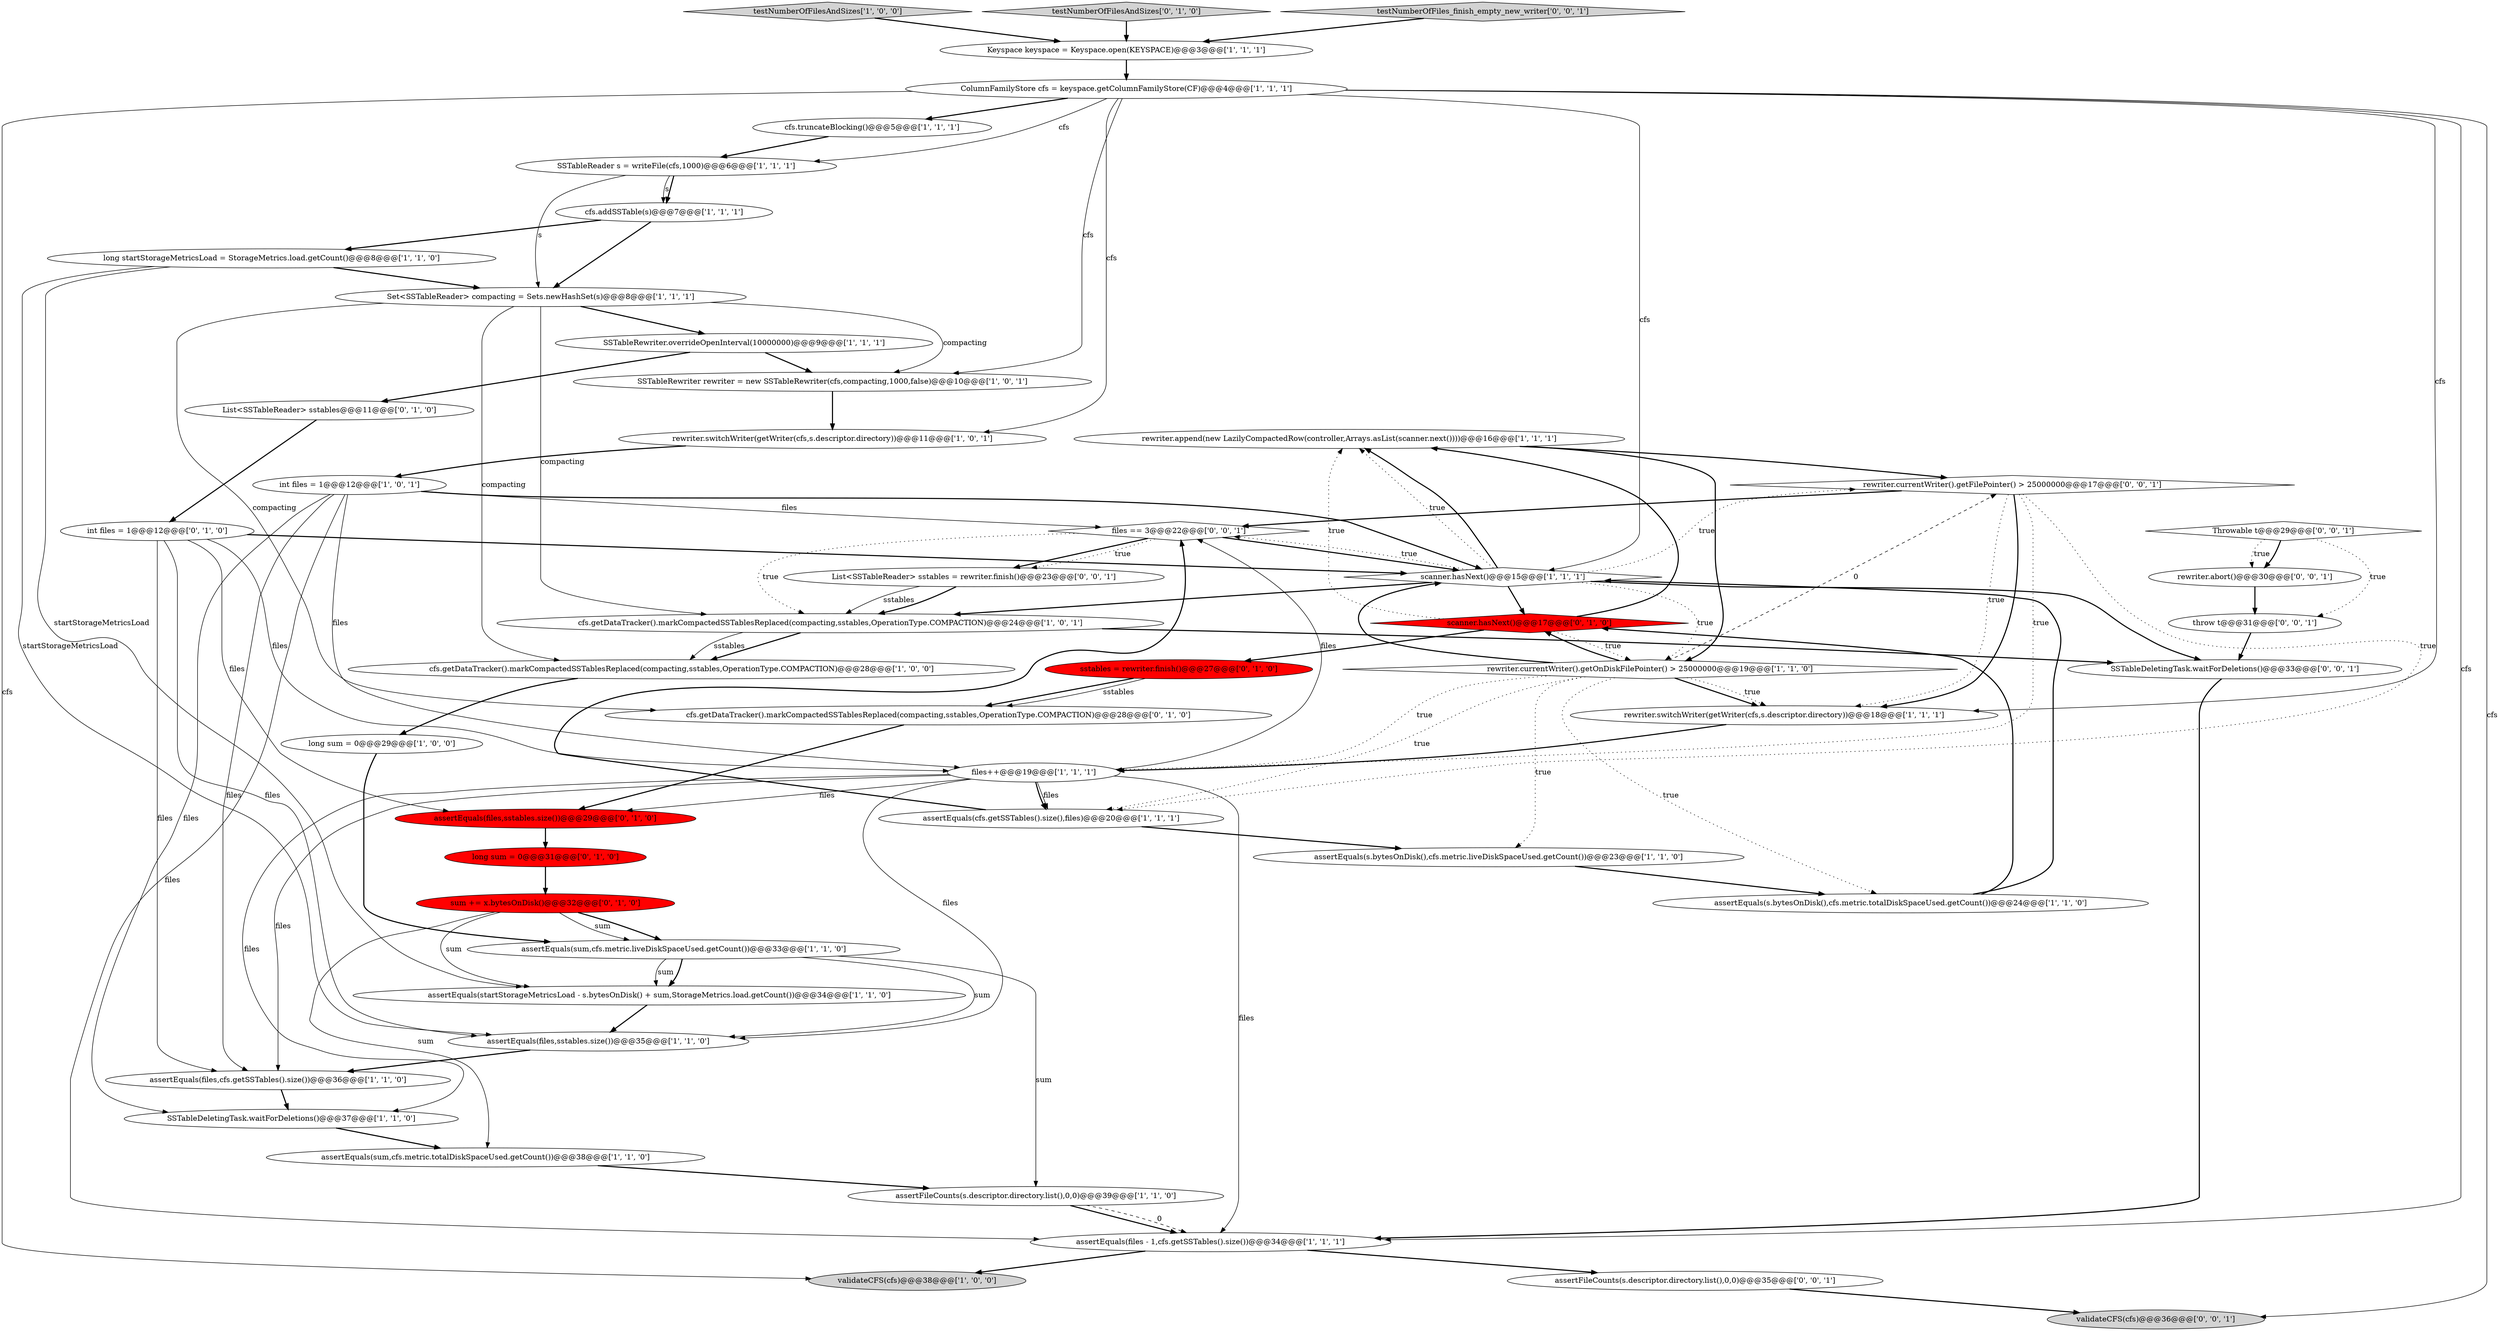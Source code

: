 digraph {
12 [style = filled, label = "rewriter.append(new LazilyCompactedRow(controller,Arrays.asList(scanner.next())))@@@16@@@['1', '1', '1']", fillcolor = white, shape = ellipse image = "AAA0AAABBB1BBB"];
21 [style = filled, label = "cfs.getDataTracker().markCompactedSSTablesReplaced(compacting,sstables,OperationType.COMPACTION)@@@24@@@['1', '0', '1']", fillcolor = white, shape = ellipse image = "AAA0AAABBB1BBB"];
10 [style = filled, label = "validateCFS(cfs)@@@38@@@['1', '0', '0']", fillcolor = lightgray, shape = ellipse image = "AAA0AAABBB1BBB"];
13 [style = filled, label = "assertEquals(startStorageMetricsLoad - s.bytesOnDisk() + sum,StorageMetrics.load.getCount())@@@34@@@['1', '1', '0']", fillcolor = white, shape = ellipse image = "AAA0AAABBB1BBB"];
1 [style = filled, label = "assertEquals(s.bytesOnDisk(),cfs.metric.liveDiskSpaceUsed.getCount())@@@23@@@['1', '1', '0']", fillcolor = white, shape = ellipse image = "AAA0AAABBB1BBB"];
5 [style = filled, label = "testNumberOfFilesAndSizes['1', '0', '0']", fillcolor = lightgray, shape = diamond image = "AAA0AAABBB1BBB"];
14 [style = filled, label = "SSTableDeletingTask.waitForDeletions()@@@37@@@['1', '1', '0']", fillcolor = white, shape = ellipse image = "AAA0AAABBB1BBB"];
17 [style = filled, label = "cfs.truncateBlocking()@@@5@@@['1', '1', '1']", fillcolor = white, shape = ellipse image = "AAA0AAABBB1BBB"];
37 [style = filled, label = "int files = 1@@@12@@@['0', '1', '0']", fillcolor = white, shape = ellipse image = "AAA0AAABBB2BBB"];
45 [style = filled, label = "rewriter.currentWriter().getFilePointer() > 25000000@@@17@@@['0', '0', '1']", fillcolor = white, shape = diamond image = "AAA0AAABBB3BBB"];
28 [style = filled, label = "assertEquals(files - 1,cfs.getSSTables().size())@@@34@@@['1', '1', '1']", fillcolor = white, shape = ellipse image = "AAA0AAABBB1BBB"];
41 [style = filled, label = "validateCFS(cfs)@@@36@@@['0', '0', '1']", fillcolor = lightgray, shape = ellipse image = "AAA0AAABBB3BBB"];
49 [style = filled, label = "files == 3@@@22@@@['0', '0', '1']", fillcolor = white, shape = diamond image = "AAA0AAABBB3BBB"];
43 [style = filled, label = "throw t@@@31@@@['0', '0', '1']", fillcolor = white, shape = ellipse image = "AAA0AAABBB3BBB"];
33 [style = filled, label = "cfs.getDataTracker().markCompactedSSTablesReplaced(compacting,sstables,OperationType.COMPACTION)@@@28@@@['0', '1', '0']", fillcolor = white, shape = ellipse image = "AAA0AAABBB2BBB"];
2 [style = filled, label = "rewriter.switchWriter(getWriter(cfs,s.descriptor.directory))@@@18@@@['1', '1', '1']", fillcolor = white, shape = ellipse image = "AAA0AAABBB1BBB"];
35 [style = filled, label = "testNumberOfFilesAndSizes['0', '1', '0']", fillcolor = lightgray, shape = diamond image = "AAA0AAABBB2BBB"];
46 [style = filled, label = "rewriter.abort()@@@30@@@['0', '0', '1']", fillcolor = white, shape = ellipse image = "AAA0AAABBB3BBB"];
23 [style = filled, label = "assertEquals(cfs.getSSTables().size(),files)@@@20@@@['1', '1', '1']", fillcolor = white, shape = ellipse image = "AAA0AAABBB1BBB"];
16 [style = filled, label = "long sum = 0@@@29@@@['1', '0', '0']", fillcolor = white, shape = ellipse image = "AAA0AAABBB1BBB"];
8 [style = filled, label = "ColumnFamilyStore cfs = keyspace.getColumnFamilyStore(CF)@@@4@@@['1', '1', '1']", fillcolor = white, shape = ellipse image = "AAA0AAABBB1BBB"];
50 [style = filled, label = "assertFileCounts(s.descriptor.directory.list(),0,0)@@@35@@@['0', '0', '1']", fillcolor = white, shape = ellipse image = "AAA0AAABBB3BBB"];
48 [style = filled, label = "List<SSTableReader> sstables = rewriter.finish()@@@23@@@['0', '0', '1']", fillcolor = white, shape = ellipse image = "AAA0AAABBB3BBB"];
26 [style = filled, label = "long startStorageMetricsLoad = StorageMetrics.load.getCount()@@@8@@@['1', '1', '0']", fillcolor = white, shape = ellipse image = "AAA0AAABBB1BBB"];
27 [style = filled, label = "assertEquals(sum,cfs.metric.liveDiskSpaceUsed.getCount())@@@33@@@['1', '1', '0']", fillcolor = white, shape = ellipse image = "AAA0AAABBB1BBB"];
11 [style = filled, label = "assertFileCounts(s.descriptor.directory.list(),0,0)@@@39@@@['1', '1', '0']", fillcolor = white, shape = ellipse image = "AAA0AAABBB1BBB"];
30 [style = filled, label = "Set<SSTableReader> compacting = Sets.newHashSet(s)@@@8@@@['1', '1', '1']", fillcolor = white, shape = ellipse image = "AAA0AAABBB1BBB"];
3 [style = filled, label = "rewriter.currentWriter().getOnDiskFilePointer() > 25000000@@@19@@@['1', '1', '0']", fillcolor = white, shape = diamond image = "AAA0AAABBB1BBB"];
9 [style = filled, label = "int files = 1@@@12@@@['1', '0', '1']", fillcolor = white, shape = ellipse image = "AAA0AAABBB1BBB"];
47 [style = filled, label = "SSTableDeletingTask.waitForDeletions()@@@33@@@['0', '0', '1']", fillcolor = white, shape = ellipse image = "AAA0AAABBB3BBB"];
34 [style = filled, label = "assertEquals(files,sstables.size())@@@29@@@['0', '1', '0']", fillcolor = red, shape = ellipse image = "AAA1AAABBB2BBB"];
31 [style = filled, label = "cfs.getDataTracker().markCompactedSSTablesReplaced(compacting,sstables,OperationType.COMPACTION)@@@28@@@['1', '0', '0']", fillcolor = white, shape = ellipse image = "AAA0AAABBB1BBB"];
7 [style = filled, label = "assertEquals(files,sstables.size())@@@35@@@['1', '1', '0']", fillcolor = white, shape = ellipse image = "AAA0AAABBB1BBB"];
42 [style = filled, label = "testNumberOfFiles_finish_empty_new_writer['0', '0', '1']", fillcolor = lightgray, shape = diamond image = "AAA0AAABBB3BBB"];
39 [style = filled, label = "sstables = rewriter.finish()@@@27@@@['0', '1', '0']", fillcolor = red, shape = ellipse image = "AAA1AAABBB2BBB"];
29 [style = filled, label = "assertEquals(files,cfs.getSSTables().size())@@@36@@@['1', '1', '0']", fillcolor = white, shape = ellipse image = "AAA0AAABBB1BBB"];
6 [style = filled, label = "files++@@@19@@@['1', '1', '1']", fillcolor = white, shape = ellipse image = "AAA0AAABBB1BBB"];
24 [style = filled, label = "cfs.addSSTable(s)@@@7@@@['1', '1', '1']", fillcolor = white, shape = ellipse image = "AAA0AAABBB1BBB"];
20 [style = filled, label = "SSTableRewriter rewriter = new SSTableRewriter(cfs,compacting,1000,false)@@@10@@@['1', '0', '1']", fillcolor = white, shape = ellipse image = "AAA0AAABBB1BBB"];
18 [style = filled, label = "assertEquals(sum,cfs.metric.totalDiskSpaceUsed.getCount())@@@38@@@['1', '1', '0']", fillcolor = white, shape = ellipse image = "AAA0AAABBB1BBB"];
0 [style = filled, label = "scanner.hasNext()@@@15@@@['1', '1', '1']", fillcolor = white, shape = diamond image = "AAA0AAABBB1BBB"];
40 [style = filled, label = "sum += x.bytesOnDisk()@@@32@@@['0', '1', '0']", fillcolor = red, shape = ellipse image = "AAA1AAABBB2BBB"];
19 [style = filled, label = "assertEquals(s.bytesOnDisk(),cfs.metric.totalDiskSpaceUsed.getCount())@@@24@@@['1', '1', '0']", fillcolor = white, shape = ellipse image = "AAA0AAABBB1BBB"];
32 [style = filled, label = "List<SSTableReader> sstables@@@11@@@['0', '1', '0']", fillcolor = white, shape = ellipse image = "AAA0AAABBB2BBB"];
15 [style = filled, label = "SSTableReader s = writeFile(cfs,1000)@@@6@@@['1', '1', '1']", fillcolor = white, shape = ellipse image = "AAA0AAABBB1BBB"];
44 [style = filled, label = "Throwable t@@@29@@@['0', '0', '1']", fillcolor = white, shape = diamond image = "AAA0AAABBB3BBB"];
38 [style = filled, label = "long sum = 0@@@31@@@['0', '1', '0']", fillcolor = red, shape = ellipse image = "AAA1AAABBB2BBB"];
25 [style = filled, label = "Keyspace keyspace = Keyspace.open(KEYSPACE)@@@3@@@['1', '1', '1']", fillcolor = white, shape = ellipse image = "AAA0AAABBB1BBB"];
22 [style = filled, label = "SSTableRewriter.overrideOpenInterval(10000000)@@@9@@@['1', '1', '1']", fillcolor = white, shape = ellipse image = "AAA0AAABBB1BBB"];
4 [style = filled, label = "rewriter.switchWriter(getWriter(cfs,s.descriptor.directory))@@@11@@@['1', '0', '1']", fillcolor = white, shape = ellipse image = "AAA0AAABBB1BBB"];
36 [style = filled, label = "scanner.hasNext()@@@17@@@['0', '1', '0']", fillcolor = red, shape = diamond image = "AAA1AAABBB2BBB"];
27->13 [style = bold, label=""];
0->12 [style = dotted, label="true"];
37->0 [style = bold, label=""];
12->45 [style = bold, label=""];
32->37 [style = bold, label=""];
27->13 [style = solid, label="sum"];
8->4 [style = solid, label="cfs"];
2->6 [style = bold, label=""];
28->50 [style = bold, label=""];
49->48 [style = bold, label=""];
6->23 [style = solid, label="files"];
19->36 [style = bold, label=""];
6->34 [style = solid, label="files"];
36->12 [style = bold, label=""];
49->0 [style = bold, label=""];
3->6 [style = dotted, label="true"];
24->30 [style = bold, label=""];
40->13 [style = solid, label="sum"];
44->46 [style = bold, label=""];
3->36 [style = bold, label=""];
21->31 [style = bold, label=""];
48->21 [style = solid, label="sstables"];
26->13 [style = solid, label="startStorageMetricsLoad"];
29->14 [style = bold, label=""];
48->21 [style = bold, label=""];
30->21 [style = solid, label="compacting"];
0->3 [style = dotted, label="true"];
26->7 [style = solid, label="startStorageMetricsLoad"];
30->20 [style = solid, label="compacting"];
49->48 [style = dotted, label="true"];
15->30 [style = solid, label="s"];
7->29 [style = bold, label=""];
11->28 [style = bold, label=""];
23->49 [style = bold, label=""];
0->45 [style = dotted, label="true"];
37->34 [style = solid, label="files"];
45->23 [style = dotted, label="true"];
44->43 [style = dotted, label="true"];
44->46 [style = dotted, label="true"];
47->28 [style = bold, label=""];
18->11 [style = bold, label=""];
15->24 [style = solid, label="s"];
6->28 [style = solid, label="files"];
22->32 [style = bold, label=""];
0->21 [style = bold, label=""];
3->0 [style = bold, label=""];
5->25 [style = bold, label=""];
0->36 [style = bold, label=""];
30->33 [style = solid, label="compacting"];
8->17 [style = bold, label=""];
27->11 [style = solid, label="sum"];
8->2 [style = solid, label="cfs"];
43->47 [style = bold, label=""];
3->2 [style = bold, label=""];
22->20 [style = bold, label=""];
36->3 [style = dotted, label="true"];
49->21 [style = dotted, label="true"];
27->7 [style = solid, label="sum"];
17->15 [style = bold, label=""];
6->29 [style = solid, label="files"];
6->49 [style = solid, label="files"];
14->18 [style = bold, label=""];
9->6 [style = solid, label="files"];
6->7 [style = solid, label="files"];
34->38 [style = bold, label=""];
1->19 [style = bold, label=""];
8->0 [style = solid, label="cfs"];
50->41 [style = bold, label=""];
3->1 [style = dotted, label="true"];
3->23 [style = dotted, label="true"];
46->43 [style = bold, label=""];
4->9 [style = bold, label=""];
21->47 [style = bold, label=""];
8->41 [style = solid, label="cfs"];
16->27 [style = bold, label=""];
45->2 [style = dotted, label="true"];
40->18 [style = solid, label="sum"];
42->25 [style = bold, label=""];
6->23 [style = bold, label=""];
9->49 [style = solid, label="files"];
0->12 [style = bold, label=""];
37->29 [style = solid, label="files"];
9->14 [style = solid, label="files"];
45->2 [style = bold, label=""];
36->39 [style = bold, label=""];
19->0 [style = bold, label=""];
39->33 [style = bold, label=""];
35->25 [style = bold, label=""];
8->15 [style = solid, label="cfs"];
24->26 [style = bold, label=""];
9->29 [style = solid, label="files"];
40->27 [style = solid, label="sum"];
40->27 [style = bold, label=""];
3->45 [style = dashed, label="0"];
12->3 [style = bold, label=""];
37->7 [style = solid, label="files"];
38->40 [style = bold, label=""];
30->31 [style = solid, label="compacting"];
45->6 [style = dotted, label="true"];
8->10 [style = solid, label="cfs"];
30->22 [style = bold, label=""];
9->0 [style = bold, label=""];
28->10 [style = bold, label=""];
31->16 [style = bold, label=""];
45->49 [style = bold, label=""];
36->12 [style = dotted, label="true"];
20->4 [style = bold, label=""];
26->30 [style = bold, label=""];
11->28 [style = dashed, label="0"];
0->49 [style = dotted, label="true"];
0->47 [style = bold, label=""];
3->19 [style = dotted, label="true"];
37->6 [style = solid, label="files"];
21->31 [style = solid, label="sstables"];
13->7 [style = bold, label=""];
15->24 [style = bold, label=""];
23->1 [style = bold, label=""];
6->14 [style = solid, label="files"];
25->8 [style = bold, label=""];
8->20 [style = solid, label="cfs"];
9->28 [style = solid, label="files"];
33->34 [style = bold, label=""];
8->28 [style = solid, label="cfs"];
3->2 [style = dotted, label="true"];
39->33 [style = solid, label="sstables"];
}
